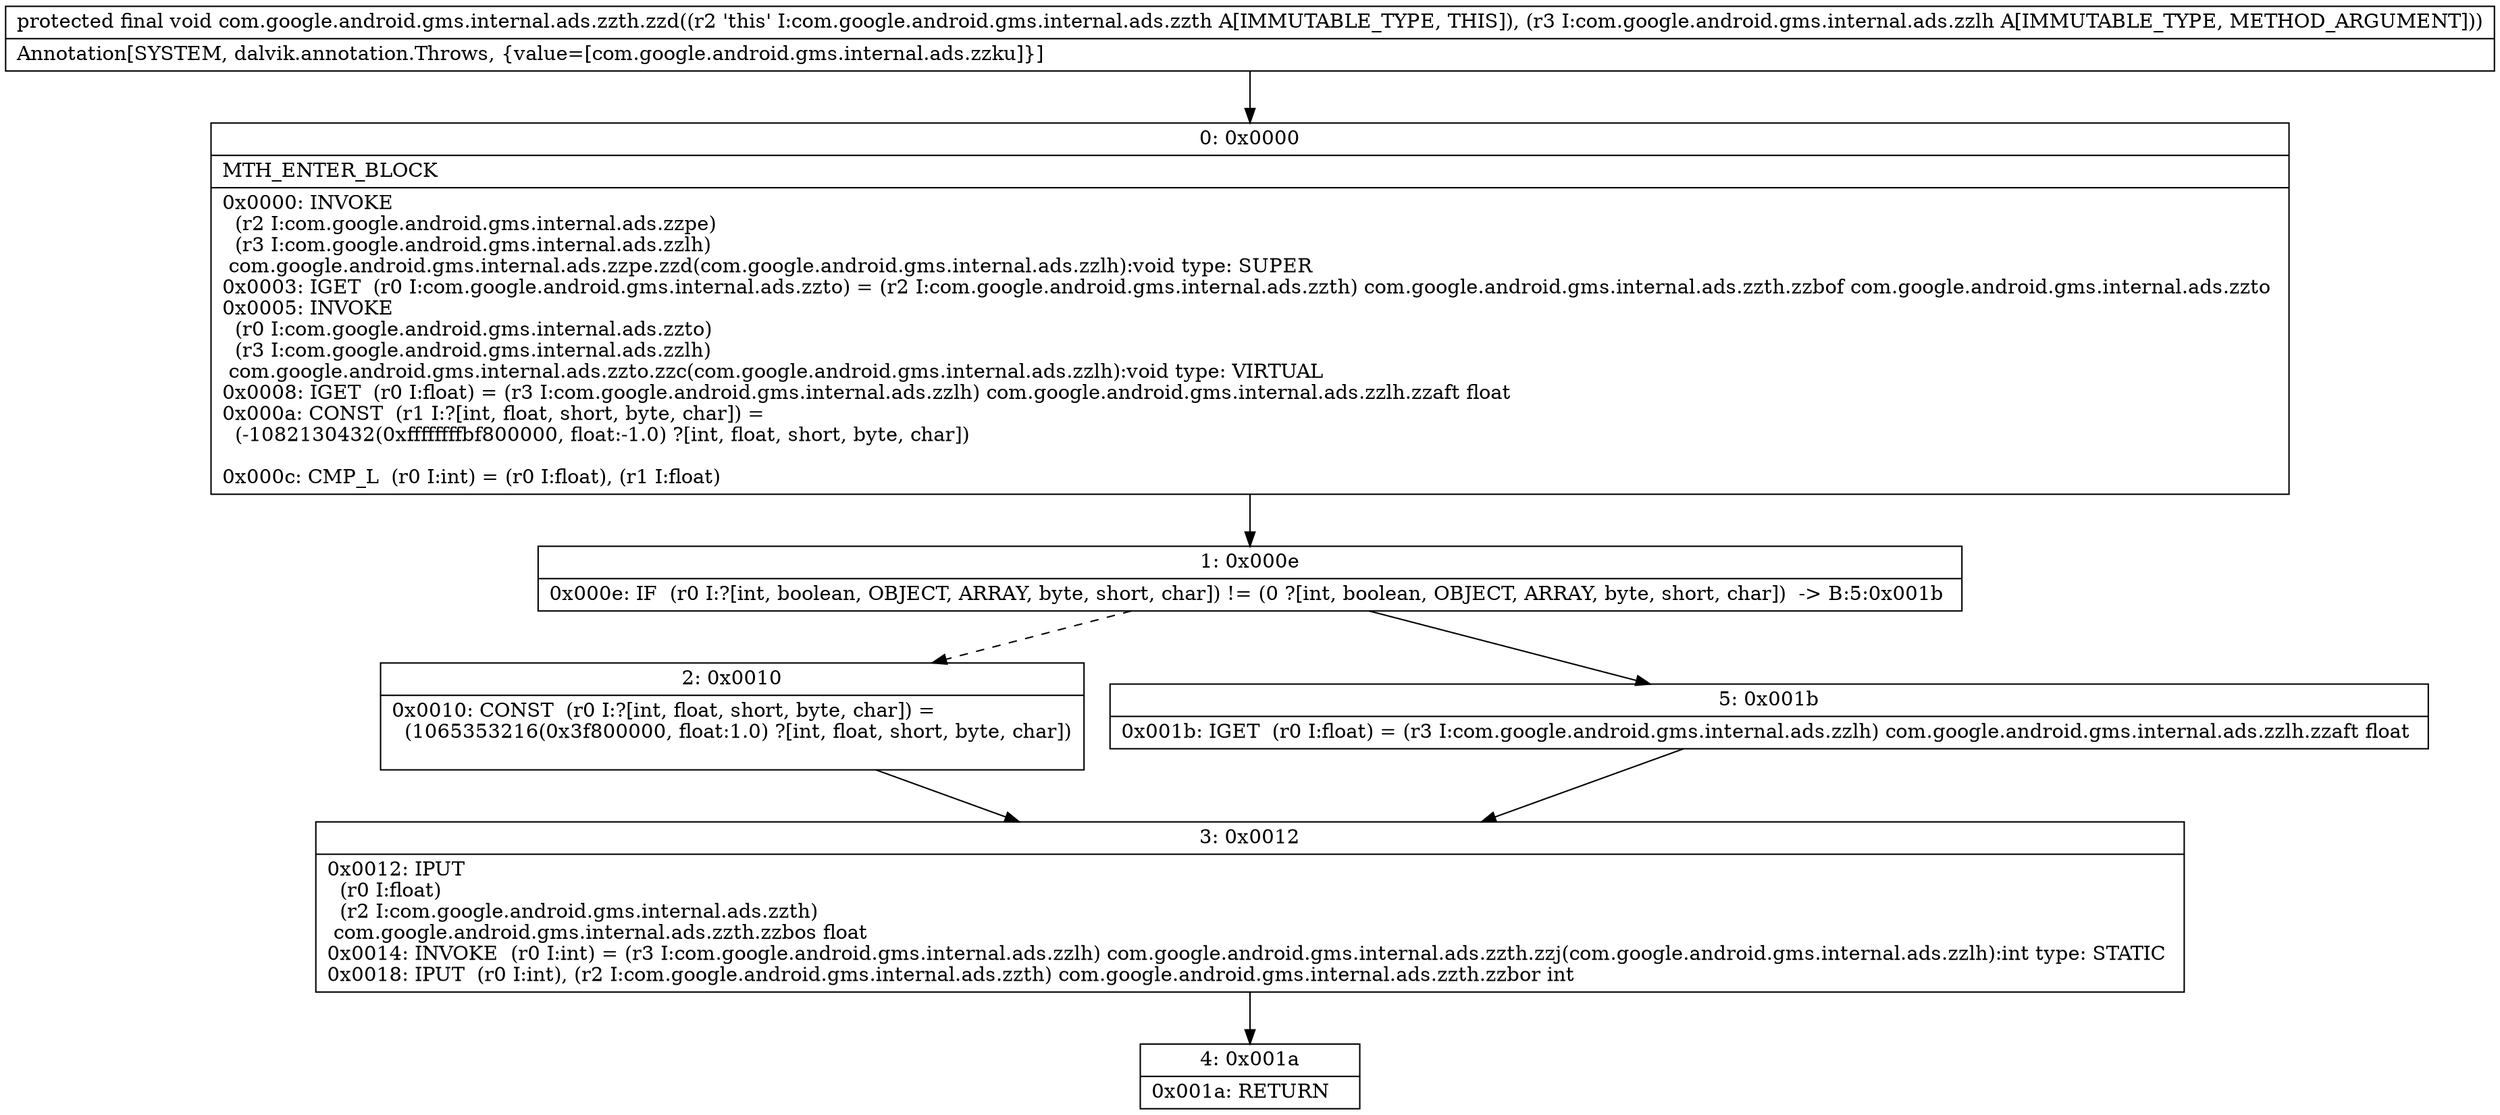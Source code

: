 digraph "CFG forcom.google.android.gms.internal.ads.zzth.zzd(Lcom\/google\/android\/gms\/internal\/ads\/zzlh;)V" {
Node_0 [shape=record,label="{0\:\ 0x0000|MTH_ENTER_BLOCK\l|0x0000: INVOKE  \l  (r2 I:com.google.android.gms.internal.ads.zzpe)\l  (r3 I:com.google.android.gms.internal.ads.zzlh)\l com.google.android.gms.internal.ads.zzpe.zzd(com.google.android.gms.internal.ads.zzlh):void type: SUPER \l0x0003: IGET  (r0 I:com.google.android.gms.internal.ads.zzto) = (r2 I:com.google.android.gms.internal.ads.zzth) com.google.android.gms.internal.ads.zzth.zzbof com.google.android.gms.internal.ads.zzto \l0x0005: INVOKE  \l  (r0 I:com.google.android.gms.internal.ads.zzto)\l  (r3 I:com.google.android.gms.internal.ads.zzlh)\l com.google.android.gms.internal.ads.zzto.zzc(com.google.android.gms.internal.ads.zzlh):void type: VIRTUAL \l0x0008: IGET  (r0 I:float) = (r3 I:com.google.android.gms.internal.ads.zzlh) com.google.android.gms.internal.ads.zzlh.zzaft float \l0x000a: CONST  (r1 I:?[int, float, short, byte, char]) = \l  (\-1082130432(0xffffffffbf800000, float:\-1.0) ?[int, float, short, byte, char])\l \l0x000c: CMP_L  (r0 I:int) = (r0 I:float), (r1 I:float) \l}"];
Node_1 [shape=record,label="{1\:\ 0x000e|0x000e: IF  (r0 I:?[int, boolean, OBJECT, ARRAY, byte, short, char]) != (0 ?[int, boolean, OBJECT, ARRAY, byte, short, char])  \-\> B:5:0x001b \l}"];
Node_2 [shape=record,label="{2\:\ 0x0010|0x0010: CONST  (r0 I:?[int, float, short, byte, char]) = \l  (1065353216(0x3f800000, float:1.0) ?[int, float, short, byte, char])\l \l}"];
Node_3 [shape=record,label="{3\:\ 0x0012|0x0012: IPUT  \l  (r0 I:float)\l  (r2 I:com.google.android.gms.internal.ads.zzth)\l com.google.android.gms.internal.ads.zzth.zzbos float \l0x0014: INVOKE  (r0 I:int) = (r3 I:com.google.android.gms.internal.ads.zzlh) com.google.android.gms.internal.ads.zzth.zzj(com.google.android.gms.internal.ads.zzlh):int type: STATIC \l0x0018: IPUT  (r0 I:int), (r2 I:com.google.android.gms.internal.ads.zzth) com.google.android.gms.internal.ads.zzth.zzbor int \l}"];
Node_4 [shape=record,label="{4\:\ 0x001a|0x001a: RETURN   \l}"];
Node_5 [shape=record,label="{5\:\ 0x001b|0x001b: IGET  (r0 I:float) = (r3 I:com.google.android.gms.internal.ads.zzlh) com.google.android.gms.internal.ads.zzlh.zzaft float \l}"];
MethodNode[shape=record,label="{protected final void com.google.android.gms.internal.ads.zzth.zzd((r2 'this' I:com.google.android.gms.internal.ads.zzth A[IMMUTABLE_TYPE, THIS]), (r3 I:com.google.android.gms.internal.ads.zzlh A[IMMUTABLE_TYPE, METHOD_ARGUMENT]))  | Annotation[SYSTEM, dalvik.annotation.Throws, \{value=[com.google.android.gms.internal.ads.zzku]\}]\l}"];
MethodNode -> Node_0;
Node_0 -> Node_1;
Node_1 -> Node_2[style=dashed];
Node_1 -> Node_5;
Node_2 -> Node_3;
Node_3 -> Node_4;
Node_5 -> Node_3;
}

